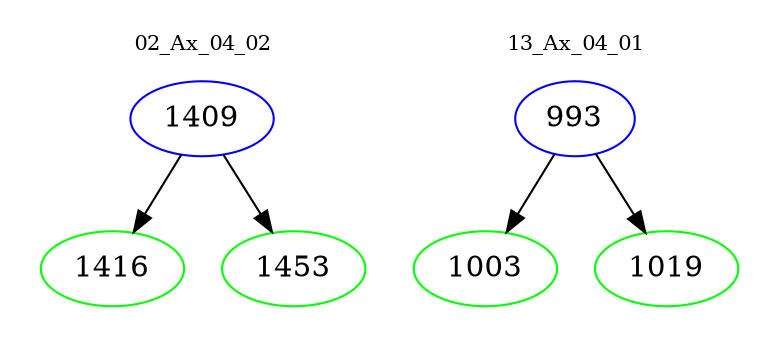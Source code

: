 digraph{
subgraph cluster_0 {
color = white
label = "02_Ax_04_02";
fontsize=10;
T0_1409 [label="1409", color="blue"]
T0_1409 -> T0_1416 [color="black"]
T0_1416 [label="1416", color="green"]
T0_1409 -> T0_1453 [color="black"]
T0_1453 [label="1453", color="green"]
}
subgraph cluster_1 {
color = white
label = "13_Ax_04_01";
fontsize=10;
T1_993 [label="993", color="blue"]
T1_993 -> T1_1003 [color="black"]
T1_1003 [label="1003", color="green"]
T1_993 -> T1_1019 [color="black"]
T1_1019 [label="1019", color="green"]
}
}
